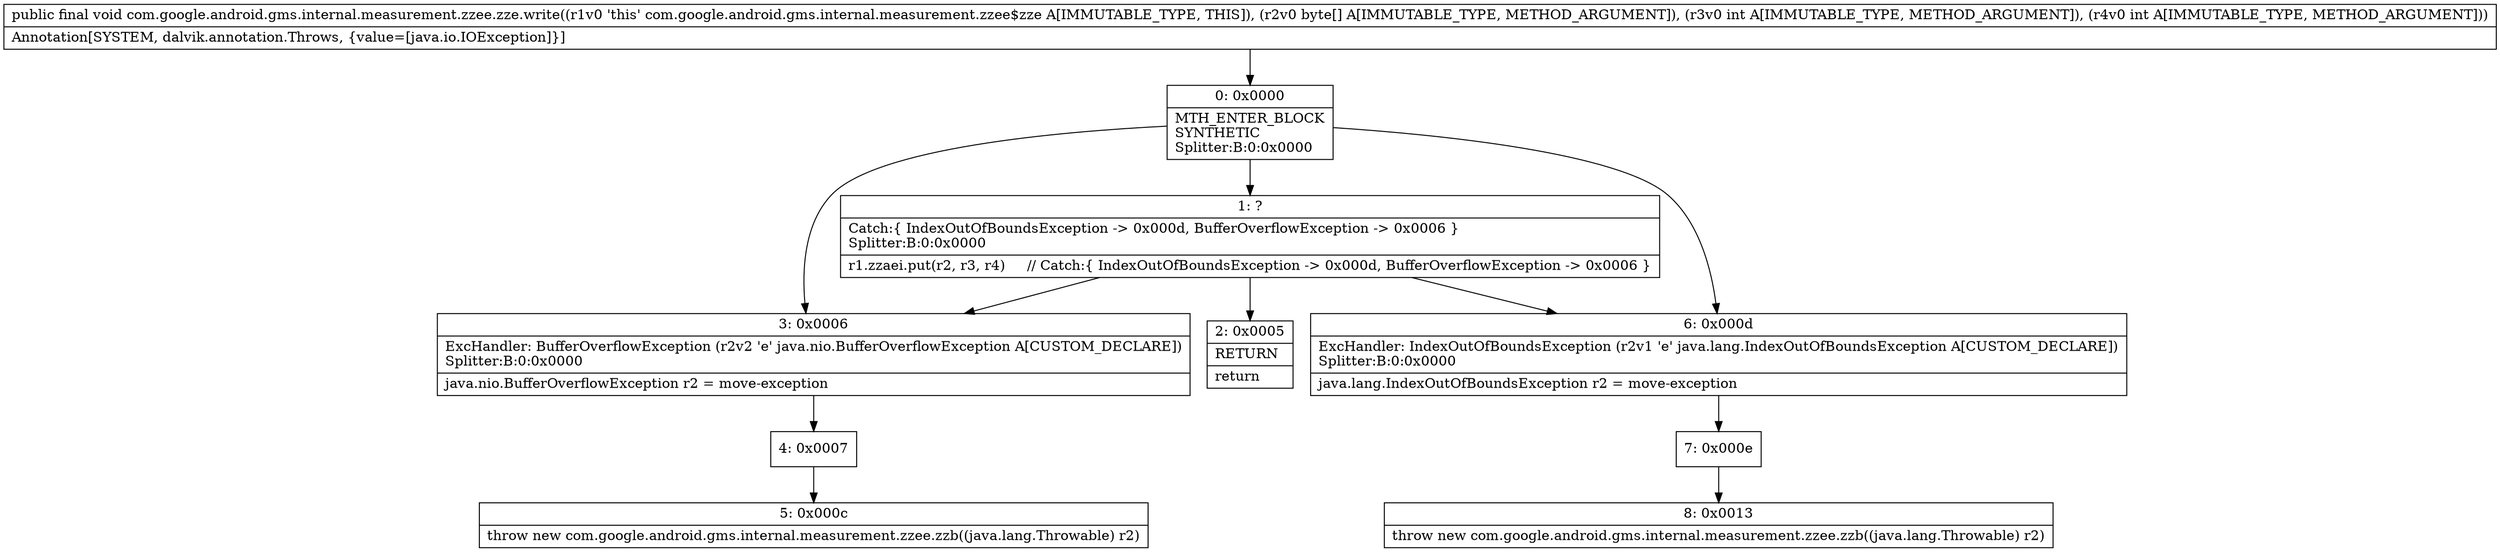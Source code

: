 digraph "CFG forcom.google.android.gms.internal.measurement.zzee.zze.write([BII)V" {
Node_0 [shape=record,label="{0\:\ 0x0000|MTH_ENTER_BLOCK\lSYNTHETIC\lSplitter:B:0:0x0000\l}"];
Node_1 [shape=record,label="{1\:\ ?|Catch:\{ IndexOutOfBoundsException \-\> 0x000d, BufferOverflowException \-\> 0x0006 \}\lSplitter:B:0:0x0000\l|r1.zzaei.put(r2, r3, r4)     \/\/ Catch:\{ IndexOutOfBoundsException \-\> 0x000d, BufferOverflowException \-\> 0x0006 \}\l}"];
Node_2 [shape=record,label="{2\:\ 0x0005|RETURN\l|return\l}"];
Node_3 [shape=record,label="{3\:\ 0x0006|ExcHandler: BufferOverflowException (r2v2 'e' java.nio.BufferOverflowException A[CUSTOM_DECLARE])\lSplitter:B:0:0x0000\l|java.nio.BufferOverflowException r2 = move\-exception\l}"];
Node_4 [shape=record,label="{4\:\ 0x0007}"];
Node_5 [shape=record,label="{5\:\ 0x000c|throw new com.google.android.gms.internal.measurement.zzee.zzb((java.lang.Throwable) r2)\l}"];
Node_6 [shape=record,label="{6\:\ 0x000d|ExcHandler: IndexOutOfBoundsException (r2v1 'e' java.lang.IndexOutOfBoundsException A[CUSTOM_DECLARE])\lSplitter:B:0:0x0000\l|java.lang.IndexOutOfBoundsException r2 = move\-exception\l}"];
Node_7 [shape=record,label="{7\:\ 0x000e}"];
Node_8 [shape=record,label="{8\:\ 0x0013|throw new com.google.android.gms.internal.measurement.zzee.zzb((java.lang.Throwable) r2)\l}"];
MethodNode[shape=record,label="{public final void com.google.android.gms.internal.measurement.zzee.zze.write((r1v0 'this' com.google.android.gms.internal.measurement.zzee$zze A[IMMUTABLE_TYPE, THIS]), (r2v0 byte[] A[IMMUTABLE_TYPE, METHOD_ARGUMENT]), (r3v0 int A[IMMUTABLE_TYPE, METHOD_ARGUMENT]), (r4v0 int A[IMMUTABLE_TYPE, METHOD_ARGUMENT]))  | Annotation[SYSTEM, dalvik.annotation.Throws, \{value=[java.io.IOException]\}]\l}"];
MethodNode -> Node_0;
Node_0 -> Node_1;
Node_0 -> Node_6;
Node_0 -> Node_3;
Node_1 -> Node_2;
Node_1 -> Node_6;
Node_1 -> Node_3;
Node_3 -> Node_4;
Node_4 -> Node_5;
Node_6 -> Node_7;
Node_7 -> Node_8;
}

